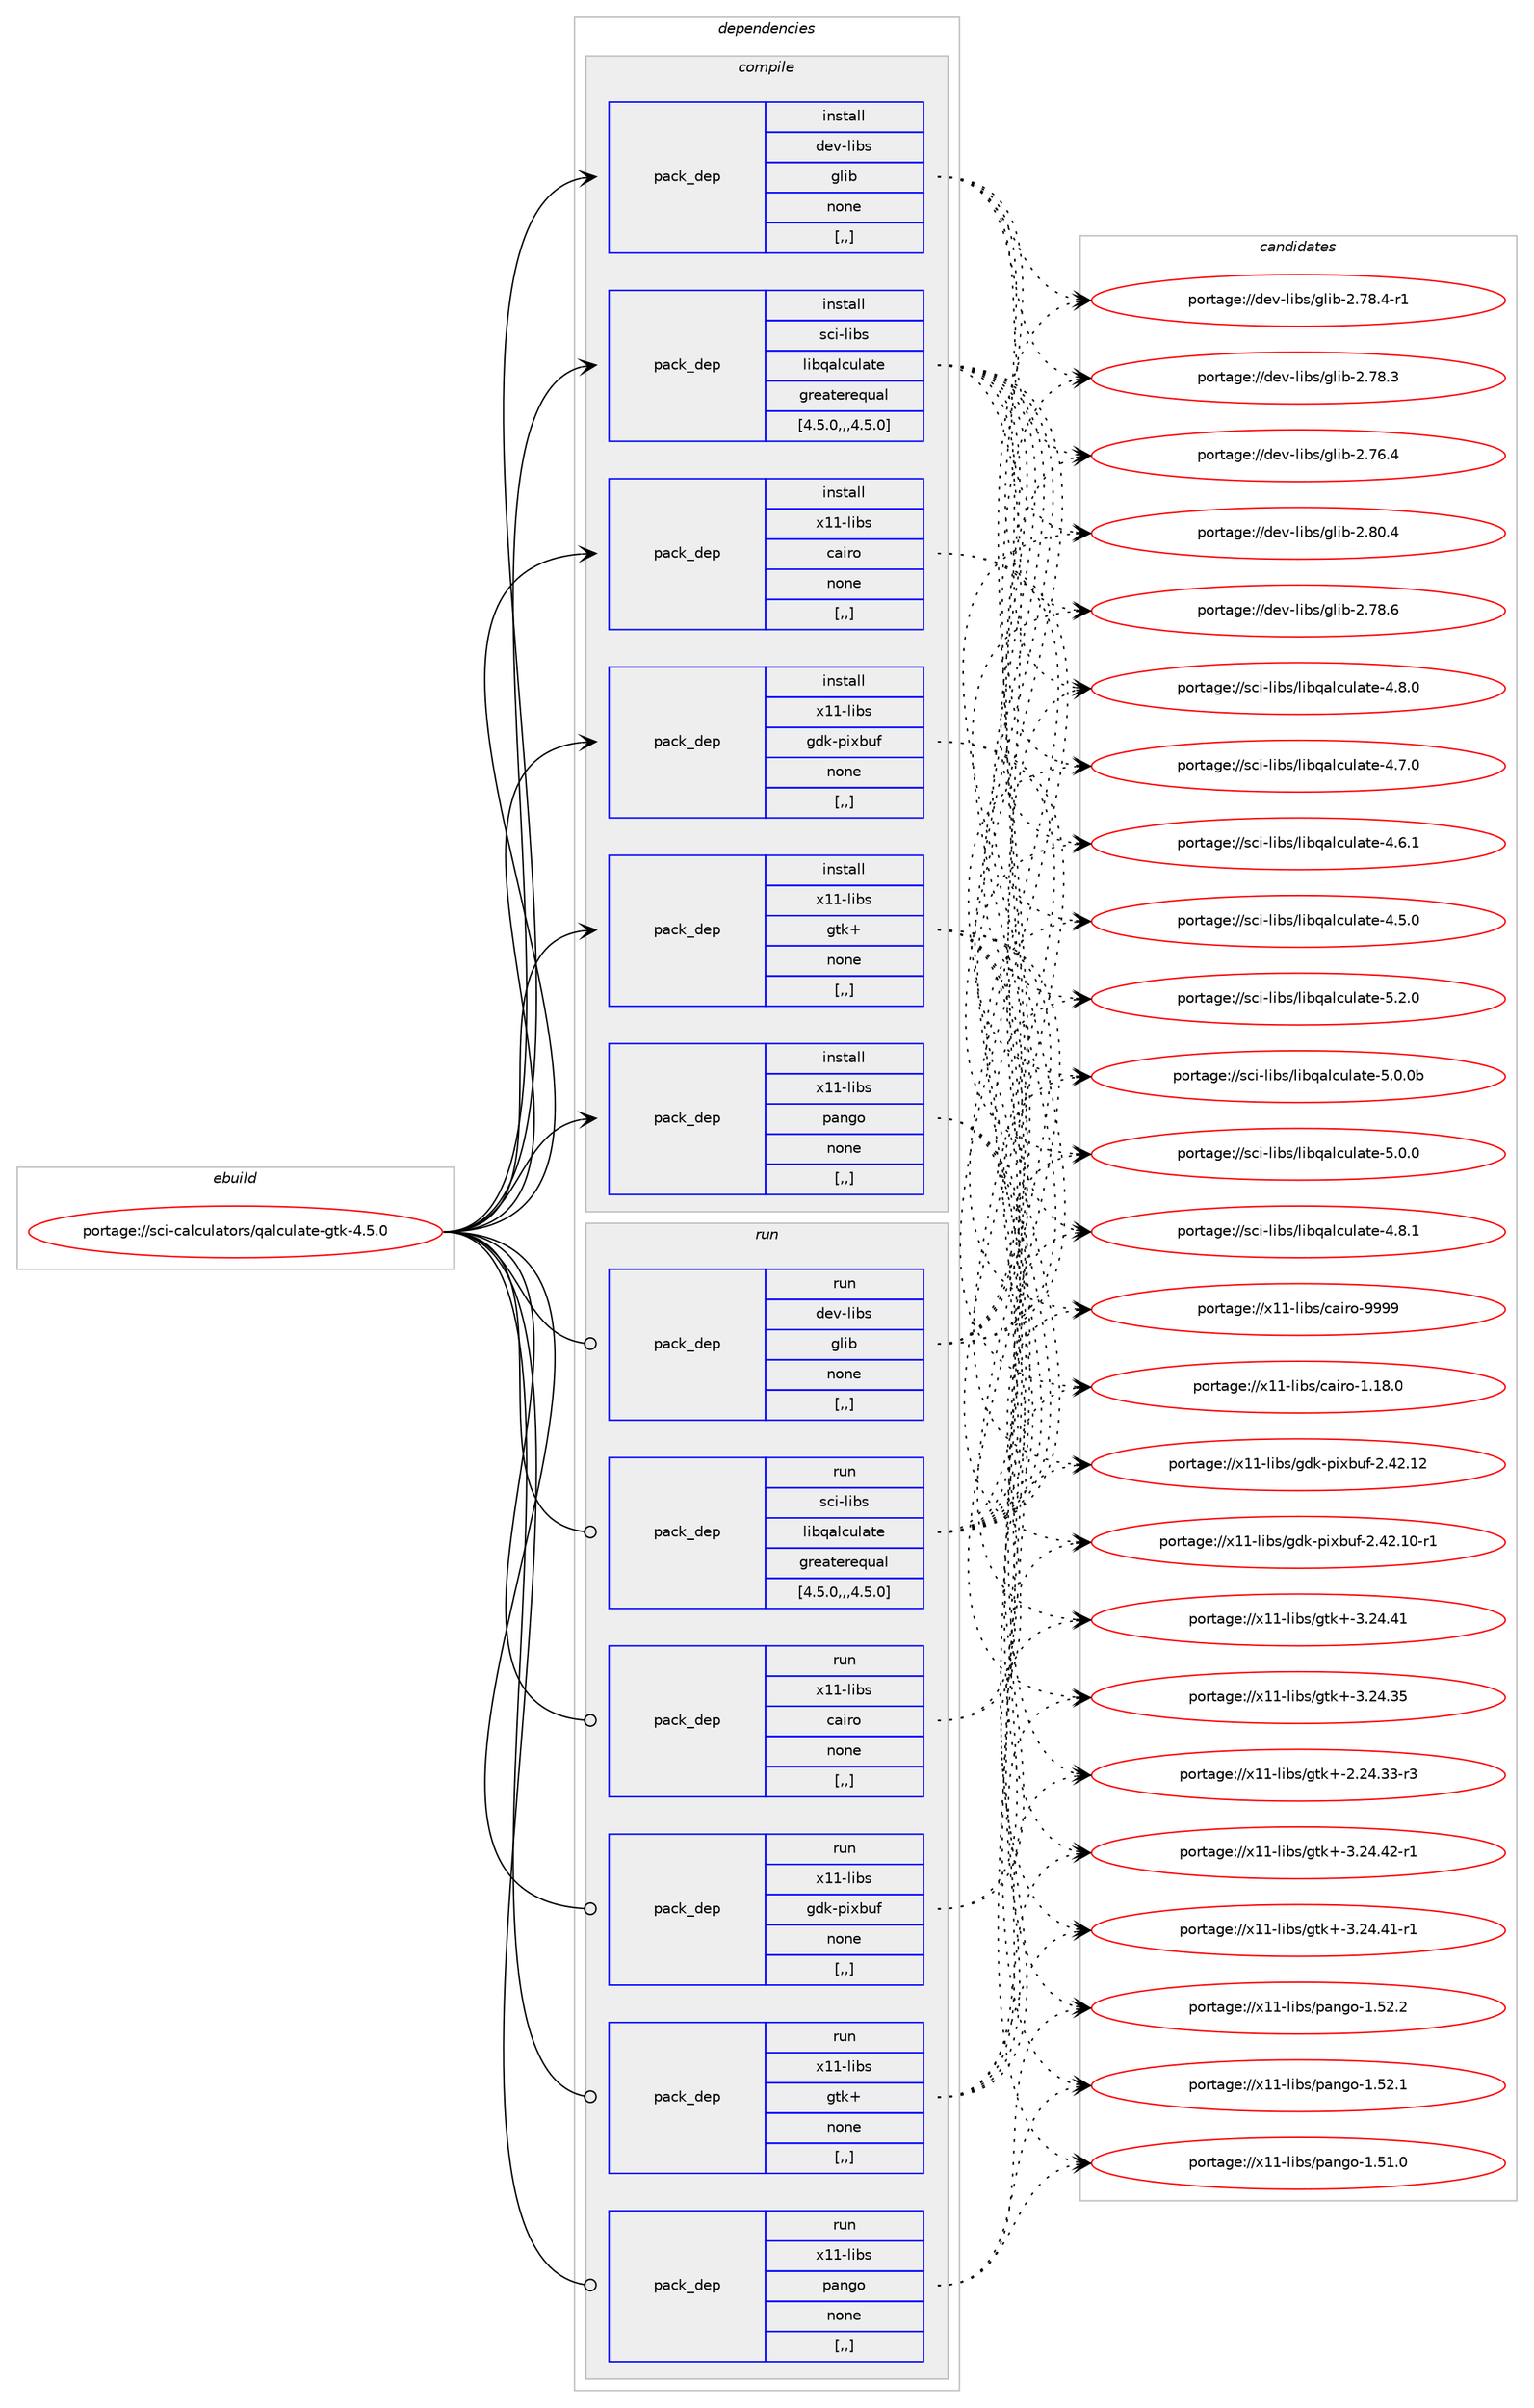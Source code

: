 digraph prolog {

# *************
# Graph options
# *************

newrank=true;
concentrate=true;
compound=true;
graph [rankdir=LR,fontname=Helvetica,fontsize=10,ranksep=1.5];#, ranksep=2.5, nodesep=0.2];
edge  [arrowhead=vee];
node  [fontname=Helvetica,fontsize=10];

# **********
# The ebuild
# **********

subgraph cluster_leftcol {
color=gray;
label=<<i>ebuild</i>>;
id [label="portage://sci-calculators/qalculate-gtk-4.5.0", color=red, width=4, href="../sci-calculators/qalculate-gtk-4.5.0.svg"];
}

# ****************
# The dependencies
# ****************

subgraph cluster_midcol {
color=gray;
label=<<i>dependencies</i>>;
subgraph cluster_compile {
fillcolor="#eeeeee";
style=filled;
label=<<i>compile</i>>;
subgraph pack566 {
dependency787 [label=<<TABLE BORDER="0" CELLBORDER="1" CELLSPACING="0" CELLPADDING="4" WIDTH="220"><TR><TD ROWSPAN="6" CELLPADDING="30">pack_dep</TD></TR><TR><TD WIDTH="110">install</TD></TR><TR><TD>dev-libs</TD></TR><TR><TD>glib</TD></TR><TR><TD>none</TD></TR><TR><TD>[,,]</TD></TR></TABLE>>, shape=none, color=blue];
}
id:e -> dependency787:w [weight=20,style="solid",arrowhead="vee"];
subgraph pack567 {
dependency788 [label=<<TABLE BORDER="0" CELLBORDER="1" CELLSPACING="0" CELLPADDING="4" WIDTH="220"><TR><TD ROWSPAN="6" CELLPADDING="30">pack_dep</TD></TR><TR><TD WIDTH="110">install</TD></TR><TR><TD>sci-libs</TD></TR><TR><TD>libqalculate</TD></TR><TR><TD>greaterequal</TD></TR><TR><TD>[4.5.0,,,4.5.0]</TD></TR></TABLE>>, shape=none, color=blue];
}
id:e -> dependency788:w [weight=20,style="solid",arrowhead="vee"];
subgraph pack568 {
dependency789 [label=<<TABLE BORDER="0" CELLBORDER="1" CELLSPACING="0" CELLPADDING="4" WIDTH="220"><TR><TD ROWSPAN="6" CELLPADDING="30">pack_dep</TD></TR><TR><TD WIDTH="110">install</TD></TR><TR><TD>x11-libs</TD></TR><TR><TD>cairo</TD></TR><TR><TD>none</TD></TR><TR><TD>[,,]</TD></TR></TABLE>>, shape=none, color=blue];
}
id:e -> dependency789:w [weight=20,style="solid",arrowhead="vee"];
subgraph pack569 {
dependency790 [label=<<TABLE BORDER="0" CELLBORDER="1" CELLSPACING="0" CELLPADDING="4" WIDTH="220"><TR><TD ROWSPAN="6" CELLPADDING="30">pack_dep</TD></TR><TR><TD WIDTH="110">install</TD></TR><TR><TD>x11-libs</TD></TR><TR><TD>gdk-pixbuf</TD></TR><TR><TD>none</TD></TR><TR><TD>[,,]</TD></TR></TABLE>>, shape=none, color=blue];
}
id:e -> dependency790:w [weight=20,style="solid",arrowhead="vee"];
subgraph pack570 {
dependency791 [label=<<TABLE BORDER="0" CELLBORDER="1" CELLSPACING="0" CELLPADDING="4" WIDTH="220"><TR><TD ROWSPAN="6" CELLPADDING="30">pack_dep</TD></TR><TR><TD WIDTH="110">install</TD></TR><TR><TD>x11-libs</TD></TR><TR><TD>gtk+</TD></TR><TR><TD>none</TD></TR><TR><TD>[,,]</TD></TR></TABLE>>, shape=none, color=blue];
}
id:e -> dependency791:w [weight=20,style="solid",arrowhead="vee"];
subgraph pack571 {
dependency792 [label=<<TABLE BORDER="0" CELLBORDER="1" CELLSPACING="0" CELLPADDING="4" WIDTH="220"><TR><TD ROWSPAN="6" CELLPADDING="30">pack_dep</TD></TR><TR><TD WIDTH="110">install</TD></TR><TR><TD>x11-libs</TD></TR><TR><TD>pango</TD></TR><TR><TD>none</TD></TR><TR><TD>[,,]</TD></TR></TABLE>>, shape=none, color=blue];
}
id:e -> dependency792:w [weight=20,style="solid",arrowhead="vee"];
}
subgraph cluster_compileandrun {
fillcolor="#eeeeee";
style=filled;
label=<<i>compile and run</i>>;
}
subgraph cluster_run {
fillcolor="#eeeeee";
style=filled;
label=<<i>run</i>>;
subgraph pack572 {
dependency793 [label=<<TABLE BORDER="0" CELLBORDER="1" CELLSPACING="0" CELLPADDING="4" WIDTH="220"><TR><TD ROWSPAN="6" CELLPADDING="30">pack_dep</TD></TR><TR><TD WIDTH="110">run</TD></TR><TR><TD>dev-libs</TD></TR><TR><TD>glib</TD></TR><TR><TD>none</TD></TR><TR><TD>[,,]</TD></TR></TABLE>>, shape=none, color=blue];
}
id:e -> dependency793:w [weight=20,style="solid",arrowhead="odot"];
subgraph pack573 {
dependency794 [label=<<TABLE BORDER="0" CELLBORDER="1" CELLSPACING="0" CELLPADDING="4" WIDTH="220"><TR><TD ROWSPAN="6" CELLPADDING="30">pack_dep</TD></TR><TR><TD WIDTH="110">run</TD></TR><TR><TD>sci-libs</TD></TR><TR><TD>libqalculate</TD></TR><TR><TD>greaterequal</TD></TR><TR><TD>[4.5.0,,,4.5.0]</TD></TR></TABLE>>, shape=none, color=blue];
}
id:e -> dependency794:w [weight=20,style="solid",arrowhead="odot"];
subgraph pack574 {
dependency795 [label=<<TABLE BORDER="0" CELLBORDER="1" CELLSPACING="0" CELLPADDING="4" WIDTH="220"><TR><TD ROWSPAN="6" CELLPADDING="30">pack_dep</TD></TR><TR><TD WIDTH="110">run</TD></TR><TR><TD>x11-libs</TD></TR><TR><TD>cairo</TD></TR><TR><TD>none</TD></TR><TR><TD>[,,]</TD></TR></TABLE>>, shape=none, color=blue];
}
id:e -> dependency795:w [weight=20,style="solid",arrowhead="odot"];
subgraph pack575 {
dependency796 [label=<<TABLE BORDER="0" CELLBORDER="1" CELLSPACING="0" CELLPADDING="4" WIDTH="220"><TR><TD ROWSPAN="6" CELLPADDING="30">pack_dep</TD></TR><TR><TD WIDTH="110">run</TD></TR><TR><TD>x11-libs</TD></TR><TR><TD>gdk-pixbuf</TD></TR><TR><TD>none</TD></TR><TR><TD>[,,]</TD></TR></TABLE>>, shape=none, color=blue];
}
id:e -> dependency796:w [weight=20,style="solid",arrowhead="odot"];
subgraph pack576 {
dependency797 [label=<<TABLE BORDER="0" CELLBORDER="1" CELLSPACING="0" CELLPADDING="4" WIDTH="220"><TR><TD ROWSPAN="6" CELLPADDING="30">pack_dep</TD></TR><TR><TD WIDTH="110">run</TD></TR><TR><TD>x11-libs</TD></TR><TR><TD>gtk+</TD></TR><TR><TD>none</TD></TR><TR><TD>[,,]</TD></TR></TABLE>>, shape=none, color=blue];
}
id:e -> dependency797:w [weight=20,style="solid",arrowhead="odot"];
subgraph pack577 {
dependency798 [label=<<TABLE BORDER="0" CELLBORDER="1" CELLSPACING="0" CELLPADDING="4" WIDTH="220"><TR><TD ROWSPAN="6" CELLPADDING="30">pack_dep</TD></TR><TR><TD WIDTH="110">run</TD></TR><TR><TD>x11-libs</TD></TR><TR><TD>pango</TD></TR><TR><TD>none</TD></TR><TR><TD>[,,]</TD></TR></TABLE>>, shape=none, color=blue];
}
id:e -> dependency798:w [weight=20,style="solid",arrowhead="odot"];
}
}

# **************
# The candidates
# **************

subgraph cluster_choices {
rank=same;
color=gray;
label=<<i>candidates</i>>;

subgraph choice566 {
color=black;
nodesep=1;
choice1001011184510810598115471031081059845504656484652 [label="portage://dev-libs/glib-2.80.4", color=red, width=4,href="../dev-libs/glib-2.80.4.svg"];
choice1001011184510810598115471031081059845504655564654 [label="portage://dev-libs/glib-2.78.6", color=red, width=4,href="../dev-libs/glib-2.78.6.svg"];
choice10010111845108105981154710310810598455046555646524511449 [label="portage://dev-libs/glib-2.78.4-r1", color=red, width=4,href="../dev-libs/glib-2.78.4-r1.svg"];
choice1001011184510810598115471031081059845504655564651 [label="portage://dev-libs/glib-2.78.3", color=red, width=4,href="../dev-libs/glib-2.78.3.svg"];
choice1001011184510810598115471031081059845504655544652 [label="portage://dev-libs/glib-2.76.4", color=red, width=4,href="../dev-libs/glib-2.76.4.svg"];
dependency787:e -> choice1001011184510810598115471031081059845504656484652:w [style=dotted,weight="100"];
dependency787:e -> choice1001011184510810598115471031081059845504655564654:w [style=dotted,weight="100"];
dependency787:e -> choice10010111845108105981154710310810598455046555646524511449:w [style=dotted,weight="100"];
dependency787:e -> choice1001011184510810598115471031081059845504655564651:w [style=dotted,weight="100"];
dependency787:e -> choice1001011184510810598115471031081059845504655544652:w [style=dotted,weight="100"];
}
subgraph choice567 {
color=black;
nodesep=1;
choice1159910545108105981154710810598113971089911710897116101455346504648 [label="portage://sci-libs/libqalculate-5.2.0", color=red, width=4,href="../sci-libs/libqalculate-5.2.0.svg"];
choice115991054510810598115471081059811397108991171089711610145534648464898 [label="portage://sci-libs/libqalculate-5.0.0b", color=red, width=4,href="../sci-libs/libqalculate-5.0.0b.svg"];
choice1159910545108105981154710810598113971089911710897116101455346484648 [label="portage://sci-libs/libqalculate-5.0.0", color=red, width=4,href="../sci-libs/libqalculate-5.0.0.svg"];
choice1159910545108105981154710810598113971089911710897116101455246564649 [label="portage://sci-libs/libqalculate-4.8.1", color=red, width=4,href="../sci-libs/libqalculate-4.8.1.svg"];
choice1159910545108105981154710810598113971089911710897116101455246564648 [label="portage://sci-libs/libqalculate-4.8.0", color=red, width=4,href="../sci-libs/libqalculate-4.8.0.svg"];
choice1159910545108105981154710810598113971089911710897116101455246554648 [label="portage://sci-libs/libqalculate-4.7.0", color=red, width=4,href="../sci-libs/libqalculate-4.7.0.svg"];
choice1159910545108105981154710810598113971089911710897116101455246544649 [label="portage://sci-libs/libqalculate-4.6.1", color=red, width=4,href="../sci-libs/libqalculate-4.6.1.svg"];
choice1159910545108105981154710810598113971089911710897116101455246534648 [label="portage://sci-libs/libqalculate-4.5.0", color=red, width=4,href="../sci-libs/libqalculate-4.5.0.svg"];
dependency788:e -> choice1159910545108105981154710810598113971089911710897116101455346504648:w [style=dotted,weight="100"];
dependency788:e -> choice115991054510810598115471081059811397108991171089711610145534648464898:w [style=dotted,weight="100"];
dependency788:e -> choice1159910545108105981154710810598113971089911710897116101455346484648:w [style=dotted,weight="100"];
dependency788:e -> choice1159910545108105981154710810598113971089911710897116101455246564649:w [style=dotted,weight="100"];
dependency788:e -> choice1159910545108105981154710810598113971089911710897116101455246564648:w [style=dotted,weight="100"];
dependency788:e -> choice1159910545108105981154710810598113971089911710897116101455246554648:w [style=dotted,weight="100"];
dependency788:e -> choice1159910545108105981154710810598113971089911710897116101455246544649:w [style=dotted,weight="100"];
dependency788:e -> choice1159910545108105981154710810598113971089911710897116101455246534648:w [style=dotted,weight="100"];
}
subgraph choice568 {
color=black;
nodesep=1;
choice120494945108105981154799971051141114557575757 [label="portage://x11-libs/cairo-9999", color=red, width=4,href="../x11-libs/cairo-9999.svg"];
choice1204949451081059811547999710511411145494649564648 [label="portage://x11-libs/cairo-1.18.0", color=red, width=4,href="../x11-libs/cairo-1.18.0.svg"];
dependency789:e -> choice120494945108105981154799971051141114557575757:w [style=dotted,weight="100"];
dependency789:e -> choice1204949451081059811547999710511411145494649564648:w [style=dotted,weight="100"];
}
subgraph choice569 {
color=black;
nodesep=1;
choice120494945108105981154710310010745112105120981171024550465250464950 [label="portage://x11-libs/gdk-pixbuf-2.42.12", color=red, width=4,href="../x11-libs/gdk-pixbuf-2.42.12.svg"];
choice1204949451081059811547103100107451121051209811710245504652504649484511449 [label="portage://x11-libs/gdk-pixbuf-2.42.10-r1", color=red, width=4,href="../x11-libs/gdk-pixbuf-2.42.10-r1.svg"];
dependency790:e -> choice120494945108105981154710310010745112105120981171024550465250464950:w [style=dotted,weight="100"];
dependency790:e -> choice1204949451081059811547103100107451121051209811710245504652504649484511449:w [style=dotted,weight="100"];
}
subgraph choice570 {
color=black;
nodesep=1;
choice12049494510810598115471031161074345514650524652504511449 [label="portage://x11-libs/gtk+-3.24.42-r1", color=red, width=4,href="../x11-libs/gtk+-3.24.42-r1.svg"];
choice12049494510810598115471031161074345514650524652494511449 [label="portage://x11-libs/gtk+-3.24.41-r1", color=red, width=4,href="../x11-libs/gtk+-3.24.41-r1.svg"];
choice1204949451081059811547103116107434551465052465249 [label="portage://x11-libs/gtk+-3.24.41", color=red, width=4,href="../x11-libs/gtk+-3.24.41.svg"];
choice1204949451081059811547103116107434551465052465153 [label="portage://x11-libs/gtk+-3.24.35", color=red, width=4,href="../x11-libs/gtk+-3.24.35.svg"];
choice12049494510810598115471031161074345504650524651514511451 [label="portage://x11-libs/gtk+-2.24.33-r3", color=red, width=4,href="../x11-libs/gtk+-2.24.33-r3.svg"];
dependency791:e -> choice12049494510810598115471031161074345514650524652504511449:w [style=dotted,weight="100"];
dependency791:e -> choice12049494510810598115471031161074345514650524652494511449:w [style=dotted,weight="100"];
dependency791:e -> choice1204949451081059811547103116107434551465052465249:w [style=dotted,weight="100"];
dependency791:e -> choice1204949451081059811547103116107434551465052465153:w [style=dotted,weight="100"];
dependency791:e -> choice12049494510810598115471031161074345504650524651514511451:w [style=dotted,weight="100"];
}
subgraph choice571 {
color=black;
nodesep=1;
choice12049494510810598115471129711010311145494653504650 [label="portage://x11-libs/pango-1.52.2", color=red, width=4,href="../x11-libs/pango-1.52.2.svg"];
choice12049494510810598115471129711010311145494653504649 [label="portage://x11-libs/pango-1.52.1", color=red, width=4,href="../x11-libs/pango-1.52.1.svg"];
choice12049494510810598115471129711010311145494653494648 [label="portage://x11-libs/pango-1.51.0", color=red, width=4,href="../x11-libs/pango-1.51.0.svg"];
dependency792:e -> choice12049494510810598115471129711010311145494653504650:w [style=dotted,weight="100"];
dependency792:e -> choice12049494510810598115471129711010311145494653504649:w [style=dotted,weight="100"];
dependency792:e -> choice12049494510810598115471129711010311145494653494648:w [style=dotted,weight="100"];
}
subgraph choice572 {
color=black;
nodesep=1;
choice1001011184510810598115471031081059845504656484652 [label="portage://dev-libs/glib-2.80.4", color=red, width=4,href="../dev-libs/glib-2.80.4.svg"];
choice1001011184510810598115471031081059845504655564654 [label="portage://dev-libs/glib-2.78.6", color=red, width=4,href="../dev-libs/glib-2.78.6.svg"];
choice10010111845108105981154710310810598455046555646524511449 [label="portage://dev-libs/glib-2.78.4-r1", color=red, width=4,href="../dev-libs/glib-2.78.4-r1.svg"];
choice1001011184510810598115471031081059845504655564651 [label="portage://dev-libs/glib-2.78.3", color=red, width=4,href="../dev-libs/glib-2.78.3.svg"];
choice1001011184510810598115471031081059845504655544652 [label="portage://dev-libs/glib-2.76.4", color=red, width=4,href="../dev-libs/glib-2.76.4.svg"];
dependency793:e -> choice1001011184510810598115471031081059845504656484652:w [style=dotted,weight="100"];
dependency793:e -> choice1001011184510810598115471031081059845504655564654:w [style=dotted,weight="100"];
dependency793:e -> choice10010111845108105981154710310810598455046555646524511449:w [style=dotted,weight="100"];
dependency793:e -> choice1001011184510810598115471031081059845504655564651:w [style=dotted,weight="100"];
dependency793:e -> choice1001011184510810598115471031081059845504655544652:w [style=dotted,weight="100"];
}
subgraph choice573 {
color=black;
nodesep=1;
choice1159910545108105981154710810598113971089911710897116101455346504648 [label="portage://sci-libs/libqalculate-5.2.0", color=red, width=4,href="../sci-libs/libqalculate-5.2.0.svg"];
choice115991054510810598115471081059811397108991171089711610145534648464898 [label="portage://sci-libs/libqalculate-5.0.0b", color=red, width=4,href="../sci-libs/libqalculate-5.0.0b.svg"];
choice1159910545108105981154710810598113971089911710897116101455346484648 [label="portage://sci-libs/libqalculate-5.0.0", color=red, width=4,href="../sci-libs/libqalculate-5.0.0.svg"];
choice1159910545108105981154710810598113971089911710897116101455246564649 [label="portage://sci-libs/libqalculate-4.8.1", color=red, width=4,href="../sci-libs/libqalculate-4.8.1.svg"];
choice1159910545108105981154710810598113971089911710897116101455246564648 [label="portage://sci-libs/libqalculate-4.8.0", color=red, width=4,href="../sci-libs/libqalculate-4.8.0.svg"];
choice1159910545108105981154710810598113971089911710897116101455246554648 [label="portage://sci-libs/libqalculate-4.7.0", color=red, width=4,href="../sci-libs/libqalculate-4.7.0.svg"];
choice1159910545108105981154710810598113971089911710897116101455246544649 [label="portage://sci-libs/libqalculate-4.6.1", color=red, width=4,href="../sci-libs/libqalculate-4.6.1.svg"];
choice1159910545108105981154710810598113971089911710897116101455246534648 [label="portage://sci-libs/libqalculate-4.5.0", color=red, width=4,href="../sci-libs/libqalculate-4.5.0.svg"];
dependency794:e -> choice1159910545108105981154710810598113971089911710897116101455346504648:w [style=dotted,weight="100"];
dependency794:e -> choice115991054510810598115471081059811397108991171089711610145534648464898:w [style=dotted,weight="100"];
dependency794:e -> choice1159910545108105981154710810598113971089911710897116101455346484648:w [style=dotted,weight="100"];
dependency794:e -> choice1159910545108105981154710810598113971089911710897116101455246564649:w [style=dotted,weight="100"];
dependency794:e -> choice1159910545108105981154710810598113971089911710897116101455246564648:w [style=dotted,weight="100"];
dependency794:e -> choice1159910545108105981154710810598113971089911710897116101455246554648:w [style=dotted,weight="100"];
dependency794:e -> choice1159910545108105981154710810598113971089911710897116101455246544649:w [style=dotted,weight="100"];
dependency794:e -> choice1159910545108105981154710810598113971089911710897116101455246534648:w [style=dotted,weight="100"];
}
subgraph choice574 {
color=black;
nodesep=1;
choice120494945108105981154799971051141114557575757 [label="portage://x11-libs/cairo-9999", color=red, width=4,href="../x11-libs/cairo-9999.svg"];
choice1204949451081059811547999710511411145494649564648 [label="portage://x11-libs/cairo-1.18.0", color=red, width=4,href="../x11-libs/cairo-1.18.0.svg"];
dependency795:e -> choice120494945108105981154799971051141114557575757:w [style=dotted,weight="100"];
dependency795:e -> choice1204949451081059811547999710511411145494649564648:w [style=dotted,weight="100"];
}
subgraph choice575 {
color=black;
nodesep=1;
choice120494945108105981154710310010745112105120981171024550465250464950 [label="portage://x11-libs/gdk-pixbuf-2.42.12", color=red, width=4,href="../x11-libs/gdk-pixbuf-2.42.12.svg"];
choice1204949451081059811547103100107451121051209811710245504652504649484511449 [label="portage://x11-libs/gdk-pixbuf-2.42.10-r1", color=red, width=4,href="../x11-libs/gdk-pixbuf-2.42.10-r1.svg"];
dependency796:e -> choice120494945108105981154710310010745112105120981171024550465250464950:w [style=dotted,weight="100"];
dependency796:e -> choice1204949451081059811547103100107451121051209811710245504652504649484511449:w [style=dotted,weight="100"];
}
subgraph choice576 {
color=black;
nodesep=1;
choice12049494510810598115471031161074345514650524652504511449 [label="portage://x11-libs/gtk+-3.24.42-r1", color=red, width=4,href="../x11-libs/gtk+-3.24.42-r1.svg"];
choice12049494510810598115471031161074345514650524652494511449 [label="portage://x11-libs/gtk+-3.24.41-r1", color=red, width=4,href="../x11-libs/gtk+-3.24.41-r1.svg"];
choice1204949451081059811547103116107434551465052465249 [label="portage://x11-libs/gtk+-3.24.41", color=red, width=4,href="../x11-libs/gtk+-3.24.41.svg"];
choice1204949451081059811547103116107434551465052465153 [label="portage://x11-libs/gtk+-3.24.35", color=red, width=4,href="../x11-libs/gtk+-3.24.35.svg"];
choice12049494510810598115471031161074345504650524651514511451 [label="portage://x11-libs/gtk+-2.24.33-r3", color=red, width=4,href="../x11-libs/gtk+-2.24.33-r3.svg"];
dependency797:e -> choice12049494510810598115471031161074345514650524652504511449:w [style=dotted,weight="100"];
dependency797:e -> choice12049494510810598115471031161074345514650524652494511449:w [style=dotted,weight="100"];
dependency797:e -> choice1204949451081059811547103116107434551465052465249:w [style=dotted,weight="100"];
dependency797:e -> choice1204949451081059811547103116107434551465052465153:w [style=dotted,weight="100"];
dependency797:e -> choice12049494510810598115471031161074345504650524651514511451:w [style=dotted,weight="100"];
}
subgraph choice577 {
color=black;
nodesep=1;
choice12049494510810598115471129711010311145494653504650 [label="portage://x11-libs/pango-1.52.2", color=red, width=4,href="../x11-libs/pango-1.52.2.svg"];
choice12049494510810598115471129711010311145494653504649 [label="portage://x11-libs/pango-1.52.1", color=red, width=4,href="../x11-libs/pango-1.52.1.svg"];
choice12049494510810598115471129711010311145494653494648 [label="portage://x11-libs/pango-1.51.0", color=red, width=4,href="../x11-libs/pango-1.51.0.svg"];
dependency798:e -> choice12049494510810598115471129711010311145494653504650:w [style=dotted,weight="100"];
dependency798:e -> choice12049494510810598115471129711010311145494653504649:w [style=dotted,weight="100"];
dependency798:e -> choice12049494510810598115471129711010311145494653494648:w [style=dotted,weight="100"];
}
}

}
